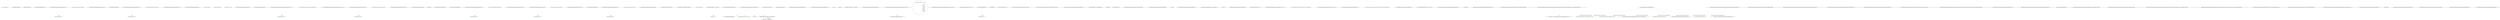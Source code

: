 digraph  {
d1 [cluster="Humanizer.In.TheYear(int)", color=green, community=0, label="return new DateTime(year, 1, 1);", prediction=0, span="7-7"];
d0 [cluster="Humanizer.In.TheYear(int)", label="Entry Humanizer.In.TheYear(int)", span="5-5"];
d2 [cluster="Humanizer.In.TheYear(int)", label="Exit Humanizer.In.TheYear(int)", span="5-5"];
d3 [cluster="System.DateTime.DateTime(int, int, int)", label="Entry System.DateTime.DateTime(int, int, int)", span="0-0"];
m0_13 [cluster="Humanizer.Tests.TimeSpanHumanizeTests.Hours(int, string)", file="In.Months.cs", label="Entry Humanizer.Tests.TimeSpanHumanizeTests.Hours(int, string)", span="32-32"];
m0_14 [cluster="Humanizer.Tests.TimeSpanHumanizeTests.Hours(int, string)", color=green, community=0, file="In.Months.cs", label="var actual = TimeSpan.FromHours(hours).Humanize()", prediction=1, span="34-34"];
m0_15 [cluster="Humanizer.Tests.TimeSpanHumanizeTests.Hours(int, string)", color=green, community=0, file="In.Months.cs", label="Assert.Equal(expected, actual)", prediction=2, span="35-35"];
m0_16 [cluster="Humanizer.Tests.TimeSpanHumanizeTests.Hours(int, string)", file="In.Months.cs", label="Exit Humanizer.Tests.TimeSpanHumanizeTests.Hours(int, string)", span="32-32"];
m0_7 [cluster="System.TimeSpan.Humanize(int)", file="In.Months.cs", label="Entry System.TimeSpan.Humanize(int)", span="18-18"];
m0_23 [cluster="Humanizer.Tests.TimeSpanHumanizeTests.Seconds(int, string)", file="In.Months.cs", label="Entry Humanizer.Tests.TimeSpanHumanizeTests.Seconds(int, string)", span="52-52"];
m0_24 [cluster="Humanizer.Tests.TimeSpanHumanizeTests.Seconds(int, string)", color=green, community=0, file="In.Months.cs", label="var actual = TimeSpan.FromSeconds(seconds).Humanize()", prediction=3, span="54-54"];
m0_25 [cluster="Humanizer.Tests.TimeSpanHumanizeTests.Seconds(int, string)", color=green, community=0, file="In.Months.cs", label="Assert.Equal(expected, actual)", prediction=4, span="55-55"];
m0_26 [cluster="Humanizer.Tests.TimeSpanHumanizeTests.Seconds(int, string)", file="In.Months.cs", label="Exit Humanizer.Tests.TimeSpanHumanizeTests.Seconds(int, string)", span="52-52"];
m0_37 [cluster="Humanizer.Tests.TimeSpanHumanizeTests.NoTime()", file="In.Months.cs", label="Entry Humanizer.Tests.TimeSpanHumanizeTests.NoTime()", span="106-106"];
m0_38 [cluster="Humanizer.Tests.TimeSpanHumanizeTests.NoTime()", color=green, community=0, file="In.Months.cs", label="var noTime = TimeSpan.Zero", prediction=5, span="108-108"];
m0_39 [cluster="Humanizer.Tests.TimeSpanHumanizeTests.NoTime()", color=green, community=0, file="In.Months.cs", label="var actual = noTime.Humanize()", prediction=6, span="109-109"];
m0_40 [cluster="Humanizer.Tests.TimeSpanHumanizeTests.NoTime()", color=green, community=0, file="In.Months.cs", label="Assert.Equal(''no time'', actual)", prediction=7, span="110-110"];
m0_41 [cluster="Humanizer.Tests.TimeSpanHumanizeTests.NoTime()", file="In.Months.cs", label="Exit Humanizer.Tests.TimeSpanHumanizeTests.NoTime()", span="106-106"];
m0_22 [cluster="System.TimeSpan.FromMinutes(double)", file="In.Months.cs", label="Entry System.TimeSpan.FromMinutes(double)", span="0-0"];
m0_33 [cluster="Humanizer.Tests.TimeSpanHumanizeTests.TimeSpanWithPrecesion(int, int, string)", file="In.Months.cs", label="Entry Humanizer.Tests.TimeSpanHumanizeTests.TimeSpanWithPrecesion(int, int, string)", span="99-99"];
m0_34 [cluster="Humanizer.Tests.TimeSpanHumanizeTests.TimeSpanWithPrecesion(int, int, string)", color=green, community=0, file="In.Months.cs", label="var actual = TimeSpan.FromMilliseconds(milliseconds).Humanize(precesion)", prediction=8, span="101-101"];
m0_35 [cluster="Humanizer.Tests.TimeSpanHumanizeTests.TimeSpanWithPrecesion(int, int, string)", color=green, community=0, file="In.Months.cs", label="Assert.Equal(expected, actual)", prediction=9, span="102-102"];
m0_36 [cluster="Humanizer.Tests.TimeSpanHumanizeTests.TimeSpanWithPrecesion(int, int, string)", file="In.Months.cs", label="Exit Humanizer.Tests.TimeSpanHumanizeTests.TimeSpanWithPrecesion(int, int, string)", span="99-99"];
m0_18 [cluster="Humanizer.Tests.TimeSpanHumanizeTests.Minutes(int, string)", file="In.Months.cs", label="Entry Humanizer.Tests.TimeSpanHumanizeTests.Minutes(int, string)", span="41-41"];
m0_19 [cluster="Humanizer.Tests.TimeSpanHumanizeTests.Minutes(int, string)", color=green, community=0, file="In.Months.cs", label="var actual = TimeSpan.FromMinutes(minutes).Humanize()", prediction=10, span="43-43"];
m0_20 [cluster="Humanizer.Tests.TimeSpanHumanizeTests.Minutes(int, string)", color=green, community=0, file="In.Months.cs", label="Assert.Equal(expected, actual)", prediction=11, span="44-44"];
m0_21 [cluster="Humanizer.Tests.TimeSpanHumanizeTests.Minutes(int, string)", file="In.Months.cs", label="Exit Humanizer.Tests.TimeSpanHumanizeTests.Minutes(int, string)", span="41-41"];
m0_32 [cluster="System.TimeSpan.FromMilliseconds(double)", file="In.Months.cs", label="Entry System.TimeSpan.FromMilliseconds(double)", span="0-0"];
m0_8 [cluster="Unk.Equal", file="In.Months.cs", label="Entry Unk.Equal", span=""];
m0_27 [cluster="System.TimeSpan.FromSeconds(double)", file="In.Months.cs", label="Entry System.TimeSpan.FromSeconds(double)", span="0-0"];
m0_17 [cluster="System.TimeSpan.FromHours(double)", file="In.Months.cs", label="Entry System.TimeSpan.FromHours(double)", span="0-0"];
m0_28 [cluster="Humanizer.Tests.TimeSpanHumanizeTests.Milliseconds(int, string)", file="In.Months.cs", label="Entry Humanizer.Tests.TimeSpanHumanizeTests.Milliseconds(int, string)", span="63-63"];
m0_29 [cluster="Humanizer.Tests.TimeSpanHumanizeTests.Milliseconds(int, string)", color=green, community=0, file="In.Months.cs", label="var actual = TimeSpan.FromMilliseconds(ms).Humanize()", prediction=12, span="65-65"];
m0_30 [cluster="Humanizer.Tests.TimeSpanHumanizeTests.Milliseconds(int, string)", color=green, community=0, file="In.Months.cs", label="Assert.Equal(expected, actual)", prediction=13, span="66-66"];
m0_31 [cluster="Humanizer.Tests.TimeSpanHumanizeTests.Milliseconds(int, string)", file="In.Months.cs", label="Exit Humanizer.Tests.TimeSpanHumanizeTests.Milliseconds(int, string)", span="63-63"];
m0_9 [cluster="Humanizer.Tests.TimeSpanHumanizeTests.Days(int, string)", file="In.Months.cs", label="Entry Humanizer.Tests.TimeSpanHumanizeTests.Days(int, string)", span="23-23"];
m0_10 [cluster="Humanizer.Tests.TimeSpanHumanizeTests.Days(int, string)", color=green, community=0, file="In.Months.cs", label="var actual = TimeSpan.FromDays(days).Humanize()", prediction=14, span="25-25"];
m0_11 [cluster="Humanizer.Tests.TimeSpanHumanizeTests.Days(int, string)", color=green, community=0, file="In.Months.cs", label="Assert.Equal(expected, actual)", prediction=15, span="26-26"];
m0_12 [cluster="Humanizer.Tests.TimeSpanHumanizeTests.Days(int, string)", file="In.Months.cs", label="Exit Humanizer.Tests.TimeSpanHumanizeTests.Days(int, string)", span="23-23"];
m0_6 [cluster="System.TimeSpan.FromDays(double)", file="In.Months.cs", label="Entry System.TimeSpan.FromDays(double)", span="0-0"];
m0_2 [cluster="Humanizer.Tests.TimeSpanHumanizeTests.Weeks(int, string)", file="In.Months.cs", label="Entry Humanizer.Tests.TimeSpanHumanizeTests.Weeks(int, string)", span="13-13"];
m0_3 [cluster="Humanizer.Tests.TimeSpanHumanizeTests.Weeks(int, string)", color=green, community=0, file="In.Months.cs", label="var actual = TimeSpan.FromDays(days).Humanize()", prediction=16, span="15-15"];
m0_4 [cluster="Humanizer.Tests.TimeSpanHumanizeTests.Weeks(int, string)", color=green, community=0, file="In.Months.cs", label="Assert.Equal(expected, actual)", prediction=17, span="16-16"];
m0_5 [cluster="Humanizer.Tests.TimeSpanHumanizeTests.Weeks(int, string)", file="In.Months.cs", label="Exit Humanizer.Tests.TimeSpanHumanizeTests.Weeks(int, string)", span="13-13"];
m3_16 [cluster="Humanizer.NumberToOrdinalWordsExtension.NormalNumberToWords(int)", file="NumberToTimeSpanTests.cs", label="string towords = number.ToWords().Replace('-', ' ')", span="39-39"];
m3_25 [cluster="Humanizer.NumberToOrdinalWordsExtension.RemoveOnePrefix(string)", file="NumberToTimeSpanTests.cs", label="towords.IndexOf(''one'', StringComparison.Ordinal) == 0", span="52-52"];
m3_26 [cluster="Humanizer.NumberToOrdinalWordsExtension.RemoveOnePrefix(string)", color=green, community=0, file="NumberToTimeSpanTests.cs", label="towords = towords.Remove(0, 4)", prediction=18, span="53-53"];
m3_27 [cluster="Humanizer.NumberToOrdinalWordsExtension.RemoveOnePrefix(string)", file="NumberToTimeSpanTests.cs", label="return towords;", span="55-55"];
m3_8 [cluster="Humanizer.NumberToOrdinalWordsExtension.ToOrdinalWords(int)", file="NumberToTimeSpanTests.cs", label="towords = RemoveOnePrefix(normalPart.ToWords())", span="29-29"];
m3_9 [cluster="Humanizer.NumberToOrdinalWordsExtension.ToOrdinalWords(int)", file="NumberToTimeSpanTests.cs", label="return towords + '' '' + exceptionPart;", span="30-30"];
m3_10 [cluster="Humanizer.NumberToOrdinalWordsExtension.ToOrdinalWords(int)", file="NumberToTimeSpanTests.cs", label="return NormalNumberToWords(number);", span="34-34"];
m3_7 [cluster="Humanizer.NumberToOrdinalWordsExtension.ToOrdinalWords(int)", file="NumberToTimeSpanTests.cs", label="var normalPart = number - number%10", span="28-28"];
m3_24 [cluster="string.TrimEnd(params char[])", file="NumberToTimeSpanTests.cs", label="Entry string.TrimEnd(params char[])", span="0-0"];
m3_13 [cluster="Humanizer.Tests.Extensions.NumberToTimeSpanTests.Hours()", file="NumberToTimeSpanTests.cs", label="Entry Humanizer.Tests.Extensions.NumberToTimeSpanTests.Hours()", span="21-21"];
m3_11 [cluster="Humanizer.NumberToOrdinalWordsExtension.ToOrdinalWords(int)", file="NumberToTimeSpanTests.cs", label="Exit Humanizer.NumberToOrdinalWordsExtension.ToOrdinalWords(int)", span="15-15"];
m3_0 [cluster="Humanizer.NumberToOrdinalWordsExtension.ToOrdinalWords(int)", file="NumberToTimeSpanTests.cs", label="Entry Humanizer.NumberToOrdinalWordsExtension.ToOrdinalWords(int)", span="15-15"];
m3_1 [cluster="Humanizer.NumberToOrdinalWordsExtension.ToOrdinalWords(int)", color=green, community=0, file="NumberToTimeSpanTests.cs", label="string towords", prediction=19, span="17-17"];
m3_2 [cluster="Humanizer.NumberToOrdinalWordsExtension.ToOrdinalWords(int)", color=green, community=0, file="NumberToTimeSpanTests.cs", label="ExceptionNumbersToWords(number, out towords)", prediction=20, span="19-19"];
m3_3 [cluster="Humanizer.NumberToOrdinalWordsExtension.ToOrdinalWords(int)", file="NumberToTimeSpanTests.cs", label="return towords;", span="20-20"];
m3_22 [cluster="Humanizer.Tests.Extensions.NumberToTimeSpanTests.Seconds()", file="NumberToTimeSpanTests.cs", label="Assert.Equal(new TimeSpan(0, 0, 0, 5), 5.Seconds())", span="35-35"];
m3_23 [cluster="Humanizer.Tests.Extensions.NumberToTimeSpanTests.Seconds()", file="NumberToTimeSpanTests.cs", label="Exit Humanizer.Tests.Extensions.NumberToTimeSpanTests.Seconds()", span="33-33"];
m3_12 [cluster="Humanizer.NumberToOrdinalWordsExtension.ExceptionNumbersToWords(int, out string)", file="NumberToTimeSpanTests.cs", label="Entry Humanizer.NumberToOrdinalWordsExtension.ExceptionNumbersToWords(int, out string)", span="58-58"];
m3_31 [cluster="Humanizer.NumberToOrdinalWordsExtension.ExceptionNumbersToWords(int, out string)", file="NumberToTimeSpanTests.cs", label="var exceptions = new Dictionary<int, string>\r\n            {\r\n                {1, ''first''},\r\n                {2, ''second''},\r\n                {3, ''third''},\r\n                {4, ''forth''},\r\n                {5, ''fifth''},\r\n                {8, ''eighth''},\r\n                {9, ''ninth''},\r\n                {12, ''twelfth''},\r\n            }", span="60-70"];
m3_32 [cluster="Humanizer.NumberToOrdinalWordsExtension.ExceptionNumbersToWords(int, out string)", file="NumberToTimeSpanTests.cs", label="return exceptions.TryGetValue(number, out words);", span="72-72"];
m3_33 [cluster="Humanizer.NumberToOrdinalWordsExtension.ExceptionNumbersToWords(int, out string)", file="NumberToTimeSpanTests.cs", label="Exit Humanizer.NumberToOrdinalWordsExtension.ExceptionNumbersToWords(int, out string)", span="58-58"];
m3_14 [cluster="Humanizer.Tests.Extensions.NumberToTimeSpanTests.Hours()", file="NumberToTimeSpanTests.cs", label="Assert.Equal(new TimeSpan(0, 3, 0, 0), 3.Hours())", span="23-23"];
m3_28 [cluster="System.TimeSpan.TimeSpan(int, int, int, int, int)", file="NumberToTimeSpanTests.cs", label="Entry System.TimeSpan.TimeSpan(int, int, int, int, int)", span="0-0"];
m3_4 [cluster="Humanizer.NumberToOrdinalWordsExtension.ToOrdinalWords(int)", file="NumberToTimeSpanTests.cs", label="number > 20", span="23-23"];
m3_17 [cluster="Humanizer.NumberToOrdinalWordsExtension.NormalNumberToWords(int)", file="NumberToTimeSpanTests.cs", label="towords = RemoveOnePrefix(towords)", span="41-41"];
m3_18 [cluster="Humanizer.NumberToOrdinalWordsExtension.NormalNumberToWords(int)", file="NumberToTimeSpanTests.cs", label="towords.EndsWith(''y'')", span="43-43"];
m3_19 [cluster="Humanizer.NumberToOrdinalWordsExtension.NormalNumberToWords(int)", file="NumberToTimeSpanTests.cs", label="towords = towords.TrimEnd('y') + ''ie''", span="44-44"];
m3_6 [cluster="Humanizer.NumberToOrdinalWordsExtension.ToOrdinalWords(int)", file="NumberToTimeSpanTests.cs", label="ExceptionNumbersToWords(number%10, out exceptionPart)", span="26-26"];
m3_34 [cluster="System.Collections.Generic.Dictionary<TKey, TValue>.Dictionary()", file="NumberToTimeSpanTests.cs", label="Entry System.Collections.Generic.Dictionary<TKey, TValue>.Dictionary()", span="0-0"];
m3_35 [cluster="System.Collections.Generic.Dictionary<TKey, TValue>.TryGetValue(TKey, out TValue)", file="NumberToTimeSpanTests.cs", label="Entry System.Collections.Generic.Dictionary<TKey, TValue>.TryGetValue(TKey, out TValue)", span="0-0"];
m3_15 [cluster="Humanizer.NumberToOrdinalWordsExtension.NormalNumberToWords(int)", file="NumberToTimeSpanTests.cs", label="Entry Humanizer.NumberToOrdinalWordsExtension.NormalNumberToWords(int)", span="37-37"];
m3_29 [cluster="string.IndexOf(string, System.StringComparison)", file="NumberToTimeSpanTests.cs", label="Entry string.IndexOf(string, System.StringComparison)", span="0-0"];
m3_5 [cluster="int.Weeks()", file="NumberToTimeSpanTests.cs", label="Entry int.Weeks()", span="5-5"];
m3_30 [cluster="string.Remove(int, int)", file="NumberToTimeSpanTests.cs", label="Entry string.Remove(int, int)", span="0-0"];
m3_20 [cluster="Humanizer.NumberToOrdinalWordsExtension.NormalNumberToWords(int)", file="NumberToTimeSpanTests.cs", label="return towords + ''th'';", span="46-46"];
m3_21 [cluster="Humanizer.NumberToOrdinalWordsExtension.NormalNumberToWords(int)", file="NumberToTimeSpanTests.cs", label="Exit Humanizer.NumberToOrdinalWordsExtension.NormalNumberToWords(int)", span="37-37"];
m6_4 [cluster="Humanizer.PrepositionsExtensions.AtMidnight(System.DateTime)", file="PrepositionsExtensions.cs", label="Entry Humanizer.PrepositionsExtensions.AtMidnight(System.DateTime)", span="10-10"];
m6_5 [cluster="Humanizer.PrepositionsExtensions.AtMidnight(System.DateTime)", color=green, community=0, file="PrepositionsExtensions.cs", label="return date.At(0);", prediction=21, span="12-12"];
m6_6 [cluster="Humanizer.PrepositionsExtensions.AtMidnight(System.DateTime)", file="PrepositionsExtensions.cs", label="Exit Humanizer.PrepositionsExtensions.AtMidnight(System.DateTime)", span="10-10"];
m6_8 [cluster="Humanizer.PrepositionsExtensions.AtNoon(System.DateTime)", file="PrepositionsExtensions.cs", label="Entry Humanizer.PrepositionsExtensions.AtNoon(System.DateTime)", span="15-15"];
m6_9 [cluster="Humanizer.PrepositionsExtensions.AtNoon(System.DateTime)", color=green, community=0, file="PrepositionsExtensions.cs", label="return date.At(12);", prediction=22, span="17-17"];
m6_10 [cluster="Humanizer.PrepositionsExtensions.AtNoon(System.DateTime)", file="PrepositionsExtensions.cs", label="Exit Humanizer.PrepositionsExtensions.AtNoon(System.DateTime)", span="15-15"];
m6_7 [cluster="System.DateTime.At(int, int, int, int)", file="PrepositionsExtensions.cs", label="Entry System.DateTime.At(int, int, int, int)", span="5-5"];
m6_0 [cluster="Humanizer.PrepositionsExtensions.At(System.DateTime, int, int, int, int)", file="PrepositionsExtensions.cs", label="Entry Humanizer.PrepositionsExtensions.At(System.DateTime, int, int, int, int)", span="5-5"];
m6_1 [cluster="Humanizer.PrepositionsExtensions.At(System.DateTime, int, int, int, int)", color=green, community=0, file="PrepositionsExtensions.cs", label="return new DateTime(date.Year, date.Month, date.Day, hour, min, second, millisecond);", prediction=23, span="7-7"];
m6_2 [cluster="Humanizer.PrepositionsExtensions.At(System.DateTime, int, int, int, int)", file="PrepositionsExtensions.cs", label="Exit Humanizer.PrepositionsExtensions.At(System.DateTime, int, int, int, int)", span="5-5"];
m6_11 [cluster="Humanizer.PrepositionsExtensions.In(System.DateTime, int)", file="PrepositionsExtensions.cs", label="Entry Humanizer.PrepositionsExtensions.In(System.DateTime, int)", span="20-20"];
m6_12 [cluster="Humanizer.PrepositionsExtensions.In(System.DateTime, int)", color=green, community=0, file="PrepositionsExtensions.cs", label="return new DateTime(year, date.Month, date.Day, date.Hour, date.Minute, date.Second, date.Millisecond);", prediction=24, span="22-22"];
m6_13 [cluster="Humanizer.PrepositionsExtensions.In(System.DateTime, int)", file="PrepositionsExtensions.cs", label="Exit Humanizer.PrepositionsExtensions.In(System.DateTime, int)", span="20-20"];
m6_3 [cluster="System.DateTime.DateTime(int, int, int, int, int, int, int)", file="PrepositionsExtensions.cs", label="Entry System.DateTime.DateTime(int, int, int, int, int, int, int)", span="0-0"];
m7_30 [cluster="Humanizer.Localisation.Formatters.DefaultFormatter.GetResourceKey(string, int)", file="PrepositionTests.cs", label="Entry Humanizer.Localisation.Formatters.DefaultFormatter.GetResourceKey(string, int)", span="93-93"];
m7_32 [cluster="Humanizer.Localisation.Formatters.DefaultFormatter.GetResourceKey(string, int)", file="PrepositionTests.cs", label="return resourceKey;", span="95-95"];
m7_33 [cluster="Humanizer.Localisation.Formatters.DefaultFormatter.GetResourceKey(string, int)", file="PrepositionTests.cs", label="Exit Humanizer.Localisation.Formatters.DefaultFormatter.GetResourceKey(string, int)", span="93-93"];
m7_18 [cluster="Humanizer.Localisation.Formatters.DefaultFormatter.Format(string, System.Globalization.CultureInfo)", file="PrepositionTests.cs", label="Entry Humanizer.Localisation.Formatters.DefaultFormatter.Format(string, System.Globalization.CultureInfo)", span="70-70"];
m7_24 [cluster="Humanizer.Localisation.Formatters.DefaultFormatter.Format(string, System.Globalization.CultureInfo)", file="PrepositionTests.cs", label="return Resources.GetResource(GetResourceKey(resourceKey), culture);", span="72-72"];
m7_25 [cluster="Humanizer.Localisation.Formatters.DefaultFormatter.Format(string, System.Globalization.CultureInfo)", file="PrepositionTests.cs", label="Exit Humanizer.Localisation.Formatters.DefaultFormatter.Format(string, System.Globalization.CultureInfo)", span="70-70"];
m7_17 [cluster="Humanizer.Localisation.ResourceKeys.DateHumanize.GetResourceKey(Humanizer.Localisation.TimeUnit, Humanizer.Localisation.Tense, int)", file="PrepositionTests.cs", label="Entry Humanizer.Localisation.ResourceKeys.DateHumanize.GetResourceKey(Humanizer.Localisation.TimeUnit, Humanizer.Localisation.Tense, int)", span="30-30"];
m7_11 [cluster="Humanizer.Localisation.Formatters.DefaultFormatter.TimeSpanHumanize(Humanizer.Localisation.TimeUnit, int)", file="PrepositionTests.cs", label="Entry Humanizer.Localisation.Formatters.DefaultFormatter.TimeSpanHumanize(Humanizer.Localisation.TimeUnit, int)", span="47-47"];
m7_12 [cluster="Humanizer.Localisation.Formatters.DefaultFormatter.TimeSpanHumanize(Humanizer.Localisation.TimeUnit, int)", color=green, community=0, file="PrepositionTests.cs", label="return GetResourceForTimeSpan(timeUnit, unit);", prediction=25, span="49-49"];
m7_13 [cluster="Humanizer.Localisation.Formatters.DefaultFormatter.TimeSpanHumanize(Humanizer.Localisation.TimeUnit, int)", file="PrepositionTests.cs", label="Exit Humanizer.Localisation.Formatters.DefaultFormatter.TimeSpanHumanize(Humanizer.Localisation.TimeUnit, int)", span="47-47"];
m7_3 [cluster="Humanizer.Localisation.Formatters.DefaultFormatter.GetResourceForDate(Humanizer.Localisation.TimeUnit, Humanizer.Localisation.Tense, int, System.Globalization.CultureInfo)", file="PrepositionTests.cs", label="Entry Humanizer.Localisation.Formatters.DefaultFormatter.GetResourceForDate(Humanizer.Localisation.TimeUnit, Humanizer.Localisation.Tense, int, System.Globalization.CultureInfo)", span="52-52"];
m7_15 [cluster="Humanizer.Localisation.Formatters.DefaultFormatter.GetResourceForDate(Humanizer.Localisation.TimeUnit, Humanizer.Localisation.Tense, int, System.Globalization.CultureInfo)", file="PrepositionTests.cs", label="return count == 1 ? Format(resourceKey, culture) : Format(resourceKey, count, culture);", span="55-55"];
m7_14 [cluster="Humanizer.Localisation.Formatters.DefaultFormatter.GetResourceForDate(Humanizer.Localisation.TimeUnit, Humanizer.Localisation.Tense, int, System.Globalization.CultureInfo)", file="PrepositionTests.cs", label="string resourceKey = ResourceKeys.DateHumanize.GetResourceKey(unit, timeUnitTense: timeUnitTense, count: count)", span="54-54"];
m7_16 [cluster="Humanizer.Localisation.Formatters.DefaultFormatter.GetResourceForDate(Humanizer.Localisation.TimeUnit, Humanizer.Localisation.Tense, int, System.Globalization.CultureInfo)", file="PrepositionTests.cs", label="Exit Humanizer.Localisation.Formatters.DefaultFormatter.GetResourceForDate(Humanizer.Localisation.TimeUnit, Humanizer.Localisation.Tense, int, System.Globalization.CultureInfo)", span="52-52"];
m7_10 [cluster="Humanizer.Localisation.Formatters.DefaultFormatter.GetResourceForTimeSpan(Humanizer.Localisation.TimeUnit, int)", file="PrepositionTests.cs", label="Entry Humanizer.Localisation.Formatters.DefaultFormatter.GetResourceForTimeSpan(Humanizer.Localisation.TimeUnit, int)", span="58-58"];
m7_21 [cluster="Humanizer.Localisation.Formatters.DefaultFormatter.GetResourceForTimeSpan(Humanizer.Localisation.TimeUnit, int)", file="PrepositionTests.cs", label="return count == 1 ? Format(resourceKey, null) : Format(resourceKey, count, null);", span="61-61"];
m7_20 [cluster="Humanizer.Localisation.Formatters.DefaultFormatter.GetResourceForTimeSpan(Humanizer.Localisation.TimeUnit, int)", file="PrepositionTests.cs", label="string resourceKey = ResourceKeys.TimeSpanHumanize.GetResourceKey(unit, count)", span="60-60"];
m7_22 [cluster="Humanizer.Localisation.Formatters.DefaultFormatter.GetResourceForTimeSpan(Humanizer.Localisation.TimeUnit, int)", file="PrepositionTests.cs", label="Exit Humanizer.Localisation.Formatters.DefaultFormatter.GetResourceForTimeSpan(Humanizer.Localisation.TimeUnit, int)", span="58-58"];
m7_31 [cluster="string.FormatWith(params object[])", file="PrepositionTests.cs", label="Entry string.FormatWith(params object[])", span="15-15"];
m7_0 [cluster="Humanizer.Localisation.Formatters.DefaultFormatter.DateHumanize_Now(System.Globalization.CultureInfo)", file="PrepositionTests.cs", label="Entry Humanizer.Localisation.Formatters.DefaultFormatter.DateHumanize_Now(System.Globalization.CultureInfo)", span="14-14"];
m7_1 [cluster="Humanizer.Localisation.Formatters.DefaultFormatter.DateHumanize_Now(System.Globalization.CultureInfo)", color=green, community=0, file="PrepositionTests.cs", label="return GetResourceForDate(TimeUnit.Millisecond, Tense.Past, 0, culture);", prediction=25, span="16-16"];
m7_2 [cluster="Humanizer.Localisation.Formatters.DefaultFormatter.DateHumanize_Now(System.Globalization.CultureInfo)", file="PrepositionTests.cs", label="Exit Humanizer.Localisation.Formatters.DefaultFormatter.DateHumanize_Now(System.Globalization.CultureInfo)", span="14-14"];
m7_4 [cluster="Humanizer.Localisation.Formatters.DefaultFormatter.DateHumanize(Humanizer.Localisation.TimeUnit, Humanizer.Localisation.Tense, int, System.Globalization.CultureInfo)", file="PrepositionTests.cs", label="Entry Humanizer.Localisation.Formatters.DefaultFormatter.DateHumanize(Humanizer.Localisation.TimeUnit, Humanizer.Localisation.Tense, int, System.Globalization.CultureInfo)", span="27-27"];
m7_5 [cluster="Humanizer.Localisation.Formatters.DefaultFormatter.DateHumanize(Humanizer.Localisation.TimeUnit, Humanizer.Localisation.Tense, int, System.Globalization.CultureInfo)", color=green, community=0, file="PrepositionTests.cs", label="return GetResourceForDate(timeUnit, timeUnitTense, unit, culture);", prediction=25, span="29-29"];
m7_6 [cluster="Humanizer.Localisation.Formatters.DefaultFormatter.DateHumanize(Humanizer.Localisation.TimeUnit, Humanizer.Localisation.Tense, int, System.Globalization.CultureInfo)", file="PrepositionTests.cs", label="Exit Humanizer.Localisation.Formatters.DefaultFormatter.DateHumanize(Humanizer.Localisation.TimeUnit, Humanizer.Localisation.Tense, int, System.Globalization.CultureInfo)", span="27-27"];
m7_19 [cluster="Humanizer.Localisation.Formatters.DefaultFormatter.Format(string, int, System.Globalization.CultureInfo)", file="PrepositionTests.cs", label="Entry Humanizer.Localisation.Formatters.DefaultFormatter.Format(string, int, System.Globalization.CultureInfo)", span="82-82"];
m7_28 [cluster="Humanizer.Localisation.Formatters.DefaultFormatter.Format(string, int, System.Globalization.CultureInfo)", file="PrepositionTests.cs", label="return Resources.GetResource(GetResourceKey(resourceKey, number), culture).FormatWith(number);", span="84-84"];
m7_29 [cluster="Humanizer.Localisation.Formatters.DefaultFormatter.Format(string, int, System.Globalization.CultureInfo)", file="PrepositionTests.cs", label="Exit Humanizer.Localisation.Formatters.DefaultFormatter.Format(string, int, System.Globalization.CultureInfo)", span="82-82"];
m7_23 [cluster="Humanizer.Localisation.ResourceKeys.TimeSpanHumanize.GetResourceKey(Humanizer.Localisation.TimeUnit, int)", file="PrepositionTests.cs", label="Entry Humanizer.Localisation.ResourceKeys.TimeSpanHumanize.GetResourceKey(Humanizer.Localisation.TimeUnit, int)", span="22-22"];
m7_26 [cluster="Humanizer.Localisation.Formatters.DefaultFormatter.GetResourceKey(string)", file="PrepositionTests.cs", label="Entry Humanizer.Localisation.Formatters.DefaultFormatter.GetResourceKey(string)", span="103-103"];
m7_34 [cluster="Humanizer.Localisation.Formatters.DefaultFormatter.GetResourceKey(string)", file="PrepositionTests.cs", label="return resourceKey;", span="105-105"];
m7_35 [cluster="Humanizer.Localisation.Formatters.DefaultFormatter.GetResourceKey(string)", file="PrepositionTests.cs", label="Exit Humanizer.Localisation.Formatters.DefaultFormatter.GetResourceKey(string)", span="103-103"];
m7_27 [cluster="Humanizer.Localisation.Resources.GetResource(string, System.Globalization.CultureInfo)", file="PrepositionTests.cs", label="Entry Humanizer.Localisation.Resources.GetResource(string, System.Globalization.CultureInfo)", span="18-18"];
m7_7 [cluster="Humanizer.Localisation.Formatters.DefaultFormatter.TimeSpanHumanize_Zero()", file="PrepositionTests.cs", label="Entry Humanizer.Localisation.Formatters.DefaultFormatter.TimeSpanHumanize_Zero()", span="36-36"];
m7_8 [cluster="Humanizer.Localisation.Formatters.DefaultFormatter.TimeSpanHumanize_Zero()", color=green, community=0, file="PrepositionTests.cs", label="return GetResourceForTimeSpan(TimeUnit.Millisecond, 0);", prediction=25, span="38-38"];
m7_9 [cluster="Humanizer.Localisation.Formatters.DefaultFormatter.TimeSpanHumanize_Zero()", file="PrepositionTests.cs", label="Exit Humanizer.Localisation.Formatters.DefaultFormatter.TimeSpanHumanize_Zero()", span="36-36"];
m7_36 [file="PrepositionTests.cs", label="Humanizer.Localisation.Formatters.DefaultFormatter", span=""];
m0_13 -> m0_15  [color=green, key=1, label=string, style=dashed];
m0_23 -> m0_25  [color=green, key=1, label=string, style=dashed];
m0_33 -> m0_35  [color=green, key=1, label=string, style=dashed];
m0_18 -> m0_20  [color=green, key=1, label=string, style=dashed];
m0_28 -> m0_30  [color=green, key=1, label=string, style=dashed];
m0_9 -> m0_11  [color=green, key=1, label=string, style=dashed];
m0_2 -> m0_4  [color=green, key=1, label=string, style=dashed];
m3_0 -> m3_2  [color=darkseagreen4, key=1, label=int, style=dashed];
m3_0 -> m3_4  [color=darkseagreen4, key=1, label=int, style=dashed];
m3_0 -> m3_6  [color=darkseagreen4, key=1, label=int, style=dashed];
m3_0 -> m3_10  [color=darkseagreen4, key=1, label=int, style=dashed];
m3_12 -> m3_32  [color=darkseagreen4, key=1, label=int, style=dashed];
m3_14 -> m3_27  [color=darkseagreen4, key=1, label=string, style=dashed];
m3_17 -> m3_20  [color=darkseagreen4, key=1, label=towords, style=dashed];
m3_6 -> m3_9  [color=darkseagreen4, key=1, label=exceptionPart, style=dashed];
m7_3 -> m7_15  [color=darkseagreen4, key=1, label=int, style=dashed];
m7_10 -> m7_21  [color=darkseagreen4, key=1, label=int, style=dashed];
m7_36 -> m7_1  [color=green, key=1, label="Humanizer.Localisation.Formatters.DefaultFormatter", style=dashed];
m7_36 -> m7_5  [color=green, key=1, label="Humanizer.Localisation.Formatters.DefaultFormatter", style=dashed];
m7_36 -> m7_8  [color=green, key=1, label="Humanizer.Localisation.Formatters.DefaultFormatter", style=dashed];
m7_36 -> m7_12  [color=green, key=1, label="Humanizer.Localisation.Formatters.DefaultFormatter", style=dashed];
m7_36 -> m7_15  [color=darkseagreen4, key=1, label="Humanizer.Localisation.Formatters.DefaultFormatter", style=dashed];
m7_36 -> m7_21  [color=darkseagreen4, key=1, label="Humanizer.Localisation.Formatters.DefaultFormatter", style=dashed];
m7_36 -> m7_24  [color=darkseagreen4, key=1, label="Humanizer.Localisation.Formatters.DefaultFormatter", style=dashed];
m7_36 -> m7_28  [color=darkseagreen4, key=1, label="Humanizer.Localisation.Formatters.DefaultFormatter", style=dashed];
}
